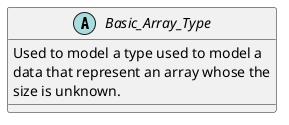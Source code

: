 @startuml

abstract class Basic_Array_Type
{
  Used to model a type used to model a
  data that represent an array whose the
  size is unknown.
}

@enduml